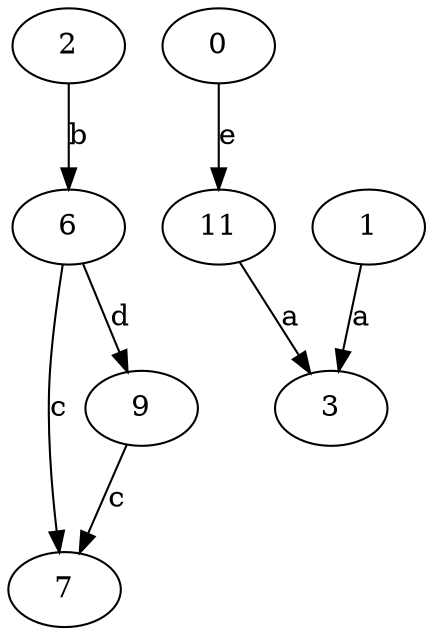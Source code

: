 strict digraph  {
2;
3;
6;
7;
9;
0;
11;
1;
2 -> 6  [label=b];
6 -> 7  [label=c];
6 -> 9  [label=d];
9 -> 7  [label=c];
0 -> 11  [label=e];
11 -> 3  [label=a];
1 -> 3  [label=a];
}
